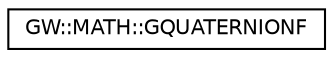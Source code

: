digraph "Graphical Class Hierarchy"
{
  edge [fontname="Helvetica",fontsize="10",labelfontname="Helvetica",labelfontsize="10"];
  node [fontname="Helvetica",fontsize="10",shape=record];
  rankdir="LR";
  Node0 [label="GW::MATH::GQUATERNIONF",height=0.2,width=0.4,color="black", fillcolor="white", style="filled",URL="$structGW_1_1MATH_1_1GQUATERNIONF.html",tooltip="Quaternion with 4 float elements. "];
}
